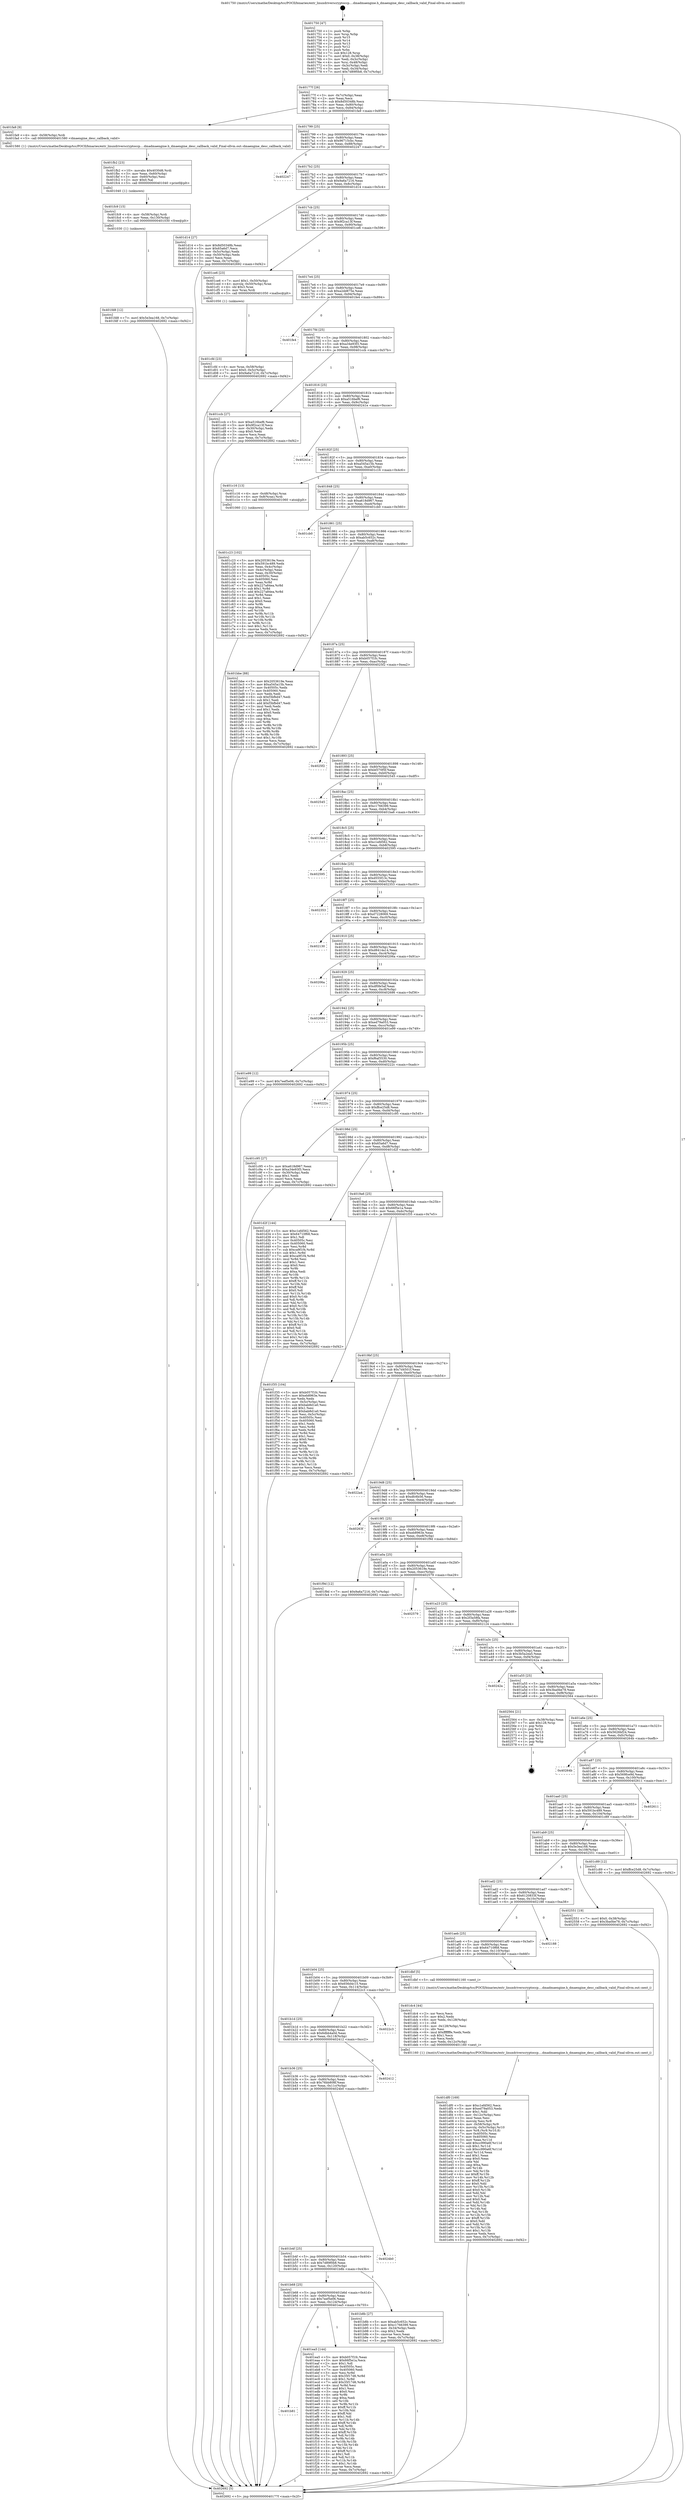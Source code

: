 digraph "0x401750" {
  label = "0x401750 (/mnt/c/Users/mathe/Desktop/tcc/POCII/binaries/extr_linuxdriverscryptoccp....dmadmaengine.h_dmaengine_desc_callback_valid_Final-ollvm.out::main(0))"
  labelloc = "t"
  node[shape=record]

  Entry [label="",width=0.3,height=0.3,shape=circle,fillcolor=black,style=filled]
  "0x40177f" [label="{
     0x40177f [26]\l
     | [instrs]\l
     &nbsp;&nbsp;0x40177f \<+3\>: mov -0x7c(%rbp),%eax\l
     &nbsp;&nbsp;0x401782 \<+2\>: mov %eax,%ecx\l
     &nbsp;&nbsp;0x401784 \<+6\>: sub $0x8d50348b,%ecx\l
     &nbsp;&nbsp;0x40178a \<+3\>: mov %eax,-0x80(%rbp)\l
     &nbsp;&nbsp;0x40178d \<+6\>: mov %ecx,-0x84(%rbp)\l
     &nbsp;&nbsp;0x401793 \<+6\>: je 0000000000401fa9 \<main+0x859\>\l
  }"]
  "0x401fa9" [label="{
     0x401fa9 [9]\l
     | [instrs]\l
     &nbsp;&nbsp;0x401fa9 \<+4\>: mov -0x58(%rbp),%rdi\l
     &nbsp;&nbsp;0x401fad \<+5\>: call 0000000000401580 \<dmaengine_desc_callback_valid\>\l
     | [calls]\l
     &nbsp;&nbsp;0x401580 \{1\} (/mnt/c/Users/mathe/Desktop/tcc/POCII/binaries/extr_linuxdriverscryptoccp....dmadmaengine.h_dmaengine_desc_callback_valid_Final-ollvm.out::dmaengine_desc_callback_valid)\l
  }"]
  "0x401799" [label="{
     0x401799 [25]\l
     | [instrs]\l
     &nbsp;&nbsp;0x401799 \<+5\>: jmp 000000000040179e \<main+0x4e\>\l
     &nbsp;&nbsp;0x40179e \<+3\>: mov -0x80(%rbp),%eax\l
     &nbsp;&nbsp;0x4017a1 \<+5\>: sub $0x96715cbc,%eax\l
     &nbsp;&nbsp;0x4017a6 \<+6\>: mov %eax,-0x88(%rbp)\l
     &nbsp;&nbsp;0x4017ac \<+6\>: je 0000000000402247 \<main+0xaf7\>\l
  }"]
  Exit [label="",width=0.3,height=0.3,shape=circle,fillcolor=black,style=filled,peripheries=2]
  "0x402247" [label="{
     0x402247\l
  }", style=dashed]
  "0x4017b2" [label="{
     0x4017b2 [25]\l
     | [instrs]\l
     &nbsp;&nbsp;0x4017b2 \<+5\>: jmp 00000000004017b7 \<main+0x67\>\l
     &nbsp;&nbsp;0x4017b7 \<+3\>: mov -0x80(%rbp),%eax\l
     &nbsp;&nbsp;0x4017ba \<+5\>: sub $0x9a6a7216,%eax\l
     &nbsp;&nbsp;0x4017bf \<+6\>: mov %eax,-0x8c(%rbp)\l
     &nbsp;&nbsp;0x4017c5 \<+6\>: je 0000000000401d14 \<main+0x5c4\>\l
  }"]
  "0x401fd8" [label="{
     0x401fd8 [12]\l
     | [instrs]\l
     &nbsp;&nbsp;0x401fd8 \<+7\>: movl $0x5e3ea168,-0x7c(%rbp)\l
     &nbsp;&nbsp;0x401fdf \<+5\>: jmp 0000000000402692 \<main+0xf42\>\l
  }"]
  "0x401d14" [label="{
     0x401d14 [27]\l
     | [instrs]\l
     &nbsp;&nbsp;0x401d14 \<+5\>: mov $0x8d50348b,%eax\l
     &nbsp;&nbsp;0x401d19 \<+5\>: mov $0x65a6d7,%ecx\l
     &nbsp;&nbsp;0x401d1e \<+3\>: mov -0x5c(%rbp),%edx\l
     &nbsp;&nbsp;0x401d21 \<+3\>: cmp -0x50(%rbp),%edx\l
     &nbsp;&nbsp;0x401d24 \<+3\>: cmovl %ecx,%eax\l
     &nbsp;&nbsp;0x401d27 \<+3\>: mov %eax,-0x7c(%rbp)\l
     &nbsp;&nbsp;0x401d2a \<+5\>: jmp 0000000000402692 \<main+0xf42\>\l
  }"]
  "0x4017cb" [label="{
     0x4017cb [25]\l
     | [instrs]\l
     &nbsp;&nbsp;0x4017cb \<+5\>: jmp 00000000004017d0 \<main+0x80\>\l
     &nbsp;&nbsp;0x4017d0 \<+3\>: mov -0x80(%rbp),%eax\l
     &nbsp;&nbsp;0x4017d3 \<+5\>: sub $0x9f2ca13f,%eax\l
     &nbsp;&nbsp;0x4017d8 \<+6\>: mov %eax,-0x90(%rbp)\l
     &nbsp;&nbsp;0x4017de \<+6\>: je 0000000000401ce6 \<main+0x596\>\l
  }"]
  "0x401fc9" [label="{
     0x401fc9 [15]\l
     | [instrs]\l
     &nbsp;&nbsp;0x401fc9 \<+4\>: mov -0x58(%rbp),%rdi\l
     &nbsp;&nbsp;0x401fcd \<+6\>: mov %eax,-0x130(%rbp)\l
     &nbsp;&nbsp;0x401fd3 \<+5\>: call 0000000000401030 \<free@plt\>\l
     | [calls]\l
     &nbsp;&nbsp;0x401030 \{1\} (unknown)\l
  }"]
  "0x401ce6" [label="{
     0x401ce6 [23]\l
     | [instrs]\l
     &nbsp;&nbsp;0x401ce6 \<+7\>: movl $0x1,-0x50(%rbp)\l
     &nbsp;&nbsp;0x401ced \<+4\>: movslq -0x50(%rbp),%rax\l
     &nbsp;&nbsp;0x401cf1 \<+4\>: shl $0x3,%rax\l
     &nbsp;&nbsp;0x401cf5 \<+3\>: mov %rax,%rdi\l
     &nbsp;&nbsp;0x401cf8 \<+5\>: call 0000000000401050 \<malloc@plt\>\l
     | [calls]\l
     &nbsp;&nbsp;0x401050 \{1\} (unknown)\l
  }"]
  "0x4017e4" [label="{
     0x4017e4 [25]\l
     | [instrs]\l
     &nbsp;&nbsp;0x4017e4 \<+5\>: jmp 00000000004017e9 \<main+0x99\>\l
     &nbsp;&nbsp;0x4017e9 \<+3\>: mov -0x80(%rbp),%eax\l
     &nbsp;&nbsp;0x4017ec \<+5\>: sub $0xa2dd875e,%eax\l
     &nbsp;&nbsp;0x4017f1 \<+6\>: mov %eax,-0x94(%rbp)\l
     &nbsp;&nbsp;0x4017f7 \<+6\>: je 0000000000401fe4 \<main+0x894\>\l
  }"]
  "0x401fb2" [label="{
     0x401fb2 [23]\l
     | [instrs]\l
     &nbsp;&nbsp;0x401fb2 \<+10\>: movabs $0x4030d6,%rdi\l
     &nbsp;&nbsp;0x401fbc \<+3\>: mov %eax,-0x60(%rbp)\l
     &nbsp;&nbsp;0x401fbf \<+3\>: mov -0x60(%rbp),%esi\l
     &nbsp;&nbsp;0x401fc2 \<+2\>: mov $0x0,%al\l
     &nbsp;&nbsp;0x401fc4 \<+5\>: call 0000000000401040 \<printf@plt\>\l
     | [calls]\l
     &nbsp;&nbsp;0x401040 \{1\} (unknown)\l
  }"]
  "0x401fe4" [label="{
     0x401fe4\l
  }", style=dashed]
  "0x4017fd" [label="{
     0x4017fd [25]\l
     | [instrs]\l
     &nbsp;&nbsp;0x4017fd \<+5\>: jmp 0000000000401802 \<main+0xb2\>\l
     &nbsp;&nbsp;0x401802 \<+3\>: mov -0x80(%rbp),%eax\l
     &nbsp;&nbsp;0x401805 \<+5\>: sub $0xa34e93f3,%eax\l
     &nbsp;&nbsp;0x40180a \<+6\>: mov %eax,-0x98(%rbp)\l
     &nbsp;&nbsp;0x401810 \<+6\>: je 0000000000401ccb \<main+0x57b\>\l
  }"]
  "0x401b81" [label="{
     0x401b81\l
  }", style=dashed]
  "0x401ccb" [label="{
     0x401ccb [27]\l
     | [instrs]\l
     &nbsp;&nbsp;0x401ccb \<+5\>: mov $0xa516bef6,%eax\l
     &nbsp;&nbsp;0x401cd0 \<+5\>: mov $0x9f2ca13f,%ecx\l
     &nbsp;&nbsp;0x401cd5 \<+3\>: mov -0x30(%rbp),%edx\l
     &nbsp;&nbsp;0x401cd8 \<+3\>: cmp $0x0,%edx\l
     &nbsp;&nbsp;0x401cdb \<+3\>: cmove %ecx,%eax\l
     &nbsp;&nbsp;0x401cde \<+3\>: mov %eax,-0x7c(%rbp)\l
     &nbsp;&nbsp;0x401ce1 \<+5\>: jmp 0000000000402692 \<main+0xf42\>\l
  }"]
  "0x401816" [label="{
     0x401816 [25]\l
     | [instrs]\l
     &nbsp;&nbsp;0x401816 \<+5\>: jmp 000000000040181b \<main+0xcb\>\l
     &nbsp;&nbsp;0x40181b \<+3\>: mov -0x80(%rbp),%eax\l
     &nbsp;&nbsp;0x40181e \<+5\>: sub $0xa516bef6,%eax\l
     &nbsp;&nbsp;0x401823 \<+6\>: mov %eax,-0x9c(%rbp)\l
     &nbsp;&nbsp;0x401829 \<+6\>: je 000000000040241e \<main+0xcce\>\l
  }"]
  "0x401ea5" [label="{
     0x401ea5 [144]\l
     | [instrs]\l
     &nbsp;&nbsp;0x401ea5 \<+5\>: mov $0xb057f1fc,%eax\l
     &nbsp;&nbsp;0x401eaa \<+5\>: mov $0x66f5e1a,%ecx\l
     &nbsp;&nbsp;0x401eaf \<+2\>: mov $0x1,%dl\l
     &nbsp;&nbsp;0x401eb1 \<+7\>: mov 0x40505c,%esi\l
     &nbsp;&nbsp;0x401eb8 \<+7\>: mov 0x405060,%edi\l
     &nbsp;&nbsp;0x401ebf \<+3\>: mov %esi,%r8d\l
     &nbsp;&nbsp;0x401ec2 \<+7\>: sub $0x35f17d6,%r8d\l
     &nbsp;&nbsp;0x401ec9 \<+4\>: sub $0x1,%r8d\l
     &nbsp;&nbsp;0x401ecd \<+7\>: add $0x35f17d6,%r8d\l
     &nbsp;&nbsp;0x401ed4 \<+4\>: imul %r8d,%esi\l
     &nbsp;&nbsp;0x401ed8 \<+3\>: and $0x1,%esi\l
     &nbsp;&nbsp;0x401edb \<+3\>: cmp $0x0,%esi\l
     &nbsp;&nbsp;0x401ede \<+4\>: sete %r9b\l
     &nbsp;&nbsp;0x401ee2 \<+3\>: cmp $0xa,%edi\l
     &nbsp;&nbsp;0x401ee5 \<+4\>: setl %r10b\l
     &nbsp;&nbsp;0x401ee9 \<+3\>: mov %r9b,%r11b\l
     &nbsp;&nbsp;0x401eec \<+4\>: xor $0xff,%r11b\l
     &nbsp;&nbsp;0x401ef0 \<+3\>: mov %r10b,%bl\l
     &nbsp;&nbsp;0x401ef3 \<+3\>: xor $0xff,%bl\l
     &nbsp;&nbsp;0x401ef6 \<+3\>: xor $0x1,%dl\l
     &nbsp;&nbsp;0x401ef9 \<+3\>: mov %r11b,%r14b\l
     &nbsp;&nbsp;0x401efc \<+4\>: and $0xff,%r14b\l
     &nbsp;&nbsp;0x401f00 \<+3\>: and %dl,%r9b\l
     &nbsp;&nbsp;0x401f03 \<+3\>: mov %bl,%r15b\l
     &nbsp;&nbsp;0x401f06 \<+4\>: and $0xff,%r15b\l
     &nbsp;&nbsp;0x401f0a \<+3\>: and %dl,%r10b\l
     &nbsp;&nbsp;0x401f0d \<+3\>: or %r9b,%r14b\l
     &nbsp;&nbsp;0x401f10 \<+3\>: or %r10b,%r15b\l
     &nbsp;&nbsp;0x401f13 \<+3\>: xor %r15b,%r14b\l
     &nbsp;&nbsp;0x401f16 \<+3\>: or %bl,%r11b\l
     &nbsp;&nbsp;0x401f19 \<+4\>: xor $0xff,%r11b\l
     &nbsp;&nbsp;0x401f1d \<+3\>: or $0x1,%dl\l
     &nbsp;&nbsp;0x401f20 \<+3\>: and %dl,%r11b\l
     &nbsp;&nbsp;0x401f23 \<+3\>: or %r11b,%r14b\l
     &nbsp;&nbsp;0x401f26 \<+4\>: test $0x1,%r14b\l
     &nbsp;&nbsp;0x401f2a \<+3\>: cmovne %ecx,%eax\l
     &nbsp;&nbsp;0x401f2d \<+3\>: mov %eax,-0x7c(%rbp)\l
     &nbsp;&nbsp;0x401f30 \<+5\>: jmp 0000000000402692 \<main+0xf42\>\l
  }"]
  "0x40241e" [label="{
     0x40241e\l
  }", style=dashed]
  "0x40182f" [label="{
     0x40182f [25]\l
     | [instrs]\l
     &nbsp;&nbsp;0x40182f \<+5\>: jmp 0000000000401834 \<main+0xe4\>\l
     &nbsp;&nbsp;0x401834 \<+3\>: mov -0x80(%rbp),%eax\l
     &nbsp;&nbsp;0x401837 \<+5\>: sub $0xa545a15b,%eax\l
     &nbsp;&nbsp;0x40183c \<+6\>: mov %eax,-0xa0(%rbp)\l
     &nbsp;&nbsp;0x401842 \<+6\>: je 0000000000401c16 \<main+0x4c6\>\l
  }"]
  "0x401df0" [label="{
     0x401df0 [169]\l
     | [instrs]\l
     &nbsp;&nbsp;0x401df0 \<+5\>: mov $0xc1efd562,%ecx\l
     &nbsp;&nbsp;0x401df5 \<+5\>: mov $0xed79a053,%edx\l
     &nbsp;&nbsp;0x401dfa \<+3\>: mov $0x1,%dil\l
     &nbsp;&nbsp;0x401dfd \<+6\>: mov -0x12c(%rbp),%esi\l
     &nbsp;&nbsp;0x401e03 \<+3\>: imul %eax,%esi\l
     &nbsp;&nbsp;0x401e06 \<+3\>: movslq %esi,%r8\l
     &nbsp;&nbsp;0x401e09 \<+4\>: mov -0x58(%rbp),%r9\l
     &nbsp;&nbsp;0x401e0d \<+4\>: movslq -0x5c(%rbp),%r10\l
     &nbsp;&nbsp;0x401e11 \<+4\>: mov %r8,(%r9,%r10,8)\l
     &nbsp;&nbsp;0x401e15 \<+7\>: mov 0x40505c,%eax\l
     &nbsp;&nbsp;0x401e1c \<+7\>: mov 0x405060,%esi\l
     &nbsp;&nbsp;0x401e23 \<+3\>: mov %eax,%r11d\l
     &nbsp;&nbsp;0x401e26 \<+7\>: add $0xcc990a6f,%r11d\l
     &nbsp;&nbsp;0x401e2d \<+4\>: sub $0x1,%r11d\l
     &nbsp;&nbsp;0x401e31 \<+7\>: sub $0xcc990a6f,%r11d\l
     &nbsp;&nbsp;0x401e38 \<+4\>: imul %r11d,%eax\l
     &nbsp;&nbsp;0x401e3c \<+3\>: and $0x1,%eax\l
     &nbsp;&nbsp;0x401e3f \<+3\>: cmp $0x0,%eax\l
     &nbsp;&nbsp;0x401e42 \<+3\>: sete %bl\l
     &nbsp;&nbsp;0x401e45 \<+3\>: cmp $0xa,%esi\l
     &nbsp;&nbsp;0x401e48 \<+4\>: setl %r14b\l
     &nbsp;&nbsp;0x401e4c \<+3\>: mov %bl,%r15b\l
     &nbsp;&nbsp;0x401e4f \<+4\>: xor $0xff,%r15b\l
     &nbsp;&nbsp;0x401e53 \<+3\>: mov %r14b,%r12b\l
     &nbsp;&nbsp;0x401e56 \<+4\>: xor $0xff,%r12b\l
     &nbsp;&nbsp;0x401e5a \<+4\>: xor $0x0,%dil\l
     &nbsp;&nbsp;0x401e5e \<+3\>: mov %r15b,%r13b\l
     &nbsp;&nbsp;0x401e61 \<+4\>: and $0x0,%r13b\l
     &nbsp;&nbsp;0x401e65 \<+3\>: and %dil,%bl\l
     &nbsp;&nbsp;0x401e68 \<+3\>: mov %r12b,%al\l
     &nbsp;&nbsp;0x401e6b \<+2\>: and $0x0,%al\l
     &nbsp;&nbsp;0x401e6d \<+3\>: and %dil,%r14b\l
     &nbsp;&nbsp;0x401e70 \<+3\>: or %bl,%r13b\l
     &nbsp;&nbsp;0x401e73 \<+3\>: or %r14b,%al\l
     &nbsp;&nbsp;0x401e76 \<+3\>: xor %al,%r13b\l
     &nbsp;&nbsp;0x401e79 \<+3\>: or %r12b,%r15b\l
     &nbsp;&nbsp;0x401e7c \<+4\>: xor $0xff,%r15b\l
     &nbsp;&nbsp;0x401e80 \<+4\>: or $0x0,%dil\l
     &nbsp;&nbsp;0x401e84 \<+3\>: and %dil,%r15b\l
     &nbsp;&nbsp;0x401e87 \<+3\>: or %r15b,%r13b\l
     &nbsp;&nbsp;0x401e8a \<+4\>: test $0x1,%r13b\l
     &nbsp;&nbsp;0x401e8e \<+3\>: cmovne %edx,%ecx\l
     &nbsp;&nbsp;0x401e91 \<+3\>: mov %ecx,-0x7c(%rbp)\l
     &nbsp;&nbsp;0x401e94 \<+5\>: jmp 0000000000402692 \<main+0xf42\>\l
  }"]
  "0x401c16" [label="{
     0x401c16 [13]\l
     | [instrs]\l
     &nbsp;&nbsp;0x401c16 \<+4\>: mov -0x48(%rbp),%rax\l
     &nbsp;&nbsp;0x401c1a \<+4\>: mov 0x8(%rax),%rdi\l
     &nbsp;&nbsp;0x401c1e \<+5\>: call 0000000000401060 \<atoi@plt\>\l
     | [calls]\l
     &nbsp;&nbsp;0x401060 \{1\} (unknown)\l
  }"]
  "0x401848" [label="{
     0x401848 [25]\l
     | [instrs]\l
     &nbsp;&nbsp;0x401848 \<+5\>: jmp 000000000040184d \<main+0xfd\>\l
     &nbsp;&nbsp;0x40184d \<+3\>: mov -0x80(%rbp),%eax\l
     &nbsp;&nbsp;0x401850 \<+5\>: sub $0xa618d967,%eax\l
     &nbsp;&nbsp;0x401855 \<+6\>: mov %eax,-0xa4(%rbp)\l
     &nbsp;&nbsp;0x40185b \<+6\>: je 0000000000401cb0 \<main+0x560\>\l
  }"]
  "0x401dc4" [label="{
     0x401dc4 [44]\l
     | [instrs]\l
     &nbsp;&nbsp;0x401dc4 \<+2\>: xor %ecx,%ecx\l
     &nbsp;&nbsp;0x401dc6 \<+5\>: mov $0x2,%edx\l
     &nbsp;&nbsp;0x401dcb \<+6\>: mov %edx,-0x128(%rbp)\l
     &nbsp;&nbsp;0x401dd1 \<+1\>: cltd\l
     &nbsp;&nbsp;0x401dd2 \<+6\>: mov -0x128(%rbp),%esi\l
     &nbsp;&nbsp;0x401dd8 \<+2\>: idiv %esi\l
     &nbsp;&nbsp;0x401dda \<+6\>: imul $0xfffffffe,%edx,%edx\l
     &nbsp;&nbsp;0x401de0 \<+3\>: sub $0x1,%ecx\l
     &nbsp;&nbsp;0x401de3 \<+2\>: sub %ecx,%edx\l
     &nbsp;&nbsp;0x401de5 \<+6\>: mov %edx,-0x12c(%rbp)\l
     &nbsp;&nbsp;0x401deb \<+5\>: call 0000000000401160 \<next_i\>\l
     | [calls]\l
     &nbsp;&nbsp;0x401160 \{1\} (/mnt/c/Users/mathe/Desktop/tcc/POCII/binaries/extr_linuxdriverscryptoccp....dmadmaengine.h_dmaengine_desc_callback_valid_Final-ollvm.out::next_i)\l
  }"]
  "0x401cb0" [label="{
     0x401cb0\l
  }", style=dashed]
  "0x401861" [label="{
     0x401861 [25]\l
     | [instrs]\l
     &nbsp;&nbsp;0x401861 \<+5\>: jmp 0000000000401866 \<main+0x116\>\l
     &nbsp;&nbsp;0x401866 \<+3\>: mov -0x80(%rbp),%eax\l
     &nbsp;&nbsp;0x401869 \<+5\>: sub $0xab5c652c,%eax\l
     &nbsp;&nbsp;0x40186e \<+6\>: mov %eax,-0xa8(%rbp)\l
     &nbsp;&nbsp;0x401874 \<+6\>: je 0000000000401bbe \<main+0x46e\>\l
  }"]
  "0x401cfd" [label="{
     0x401cfd [23]\l
     | [instrs]\l
     &nbsp;&nbsp;0x401cfd \<+4\>: mov %rax,-0x58(%rbp)\l
     &nbsp;&nbsp;0x401d01 \<+7\>: movl $0x0,-0x5c(%rbp)\l
     &nbsp;&nbsp;0x401d08 \<+7\>: movl $0x9a6a7216,-0x7c(%rbp)\l
     &nbsp;&nbsp;0x401d0f \<+5\>: jmp 0000000000402692 \<main+0xf42\>\l
  }"]
  "0x401bbe" [label="{
     0x401bbe [88]\l
     | [instrs]\l
     &nbsp;&nbsp;0x401bbe \<+5\>: mov $0x2053619e,%eax\l
     &nbsp;&nbsp;0x401bc3 \<+5\>: mov $0xa545a15b,%ecx\l
     &nbsp;&nbsp;0x401bc8 \<+7\>: mov 0x40505c,%edx\l
     &nbsp;&nbsp;0x401bcf \<+7\>: mov 0x405060,%esi\l
     &nbsp;&nbsp;0x401bd6 \<+2\>: mov %edx,%edi\l
     &nbsp;&nbsp;0x401bd8 \<+6\>: sub $0xf3bfbd47,%edi\l
     &nbsp;&nbsp;0x401bde \<+3\>: sub $0x1,%edi\l
     &nbsp;&nbsp;0x401be1 \<+6\>: add $0xf3bfbd47,%edi\l
     &nbsp;&nbsp;0x401be7 \<+3\>: imul %edi,%edx\l
     &nbsp;&nbsp;0x401bea \<+3\>: and $0x1,%edx\l
     &nbsp;&nbsp;0x401bed \<+3\>: cmp $0x0,%edx\l
     &nbsp;&nbsp;0x401bf0 \<+4\>: sete %r8b\l
     &nbsp;&nbsp;0x401bf4 \<+3\>: cmp $0xa,%esi\l
     &nbsp;&nbsp;0x401bf7 \<+4\>: setl %r9b\l
     &nbsp;&nbsp;0x401bfb \<+3\>: mov %r8b,%r10b\l
     &nbsp;&nbsp;0x401bfe \<+3\>: and %r9b,%r10b\l
     &nbsp;&nbsp;0x401c01 \<+3\>: xor %r9b,%r8b\l
     &nbsp;&nbsp;0x401c04 \<+3\>: or %r8b,%r10b\l
     &nbsp;&nbsp;0x401c07 \<+4\>: test $0x1,%r10b\l
     &nbsp;&nbsp;0x401c0b \<+3\>: cmovne %ecx,%eax\l
     &nbsp;&nbsp;0x401c0e \<+3\>: mov %eax,-0x7c(%rbp)\l
     &nbsp;&nbsp;0x401c11 \<+5\>: jmp 0000000000402692 \<main+0xf42\>\l
  }"]
  "0x40187a" [label="{
     0x40187a [25]\l
     | [instrs]\l
     &nbsp;&nbsp;0x40187a \<+5\>: jmp 000000000040187f \<main+0x12f\>\l
     &nbsp;&nbsp;0x40187f \<+3\>: mov -0x80(%rbp),%eax\l
     &nbsp;&nbsp;0x401882 \<+5\>: sub $0xb057f1fc,%eax\l
     &nbsp;&nbsp;0x401887 \<+6\>: mov %eax,-0xac(%rbp)\l
     &nbsp;&nbsp;0x40188d \<+6\>: je 00000000004025f2 \<main+0xea2\>\l
  }"]
  "0x401c23" [label="{
     0x401c23 [102]\l
     | [instrs]\l
     &nbsp;&nbsp;0x401c23 \<+5\>: mov $0x2053619e,%ecx\l
     &nbsp;&nbsp;0x401c28 \<+5\>: mov $0x591bc489,%edx\l
     &nbsp;&nbsp;0x401c2d \<+3\>: mov %eax,-0x4c(%rbp)\l
     &nbsp;&nbsp;0x401c30 \<+3\>: mov -0x4c(%rbp),%eax\l
     &nbsp;&nbsp;0x401c33 \<+3\>: mov %eax,-0x30(%rbp)\l
     &nbsp;&nbsp;0x401c36 \<+7\>: mov 0x40505c,%eax\l
     &nbsp;&nbsp;0x401c3d \<+7\>: mov 0x405060,%esi\l
     &nbsp;&nbsp;0x401c44 \<+3\>: mov %eax,%r8d\l
     &nbsp;&nbsp;0x401c47 \<+7\>: sub $0x227a84ea,%r8d\l
     &nbsp;&nbsp;0x401c4e \<+4\>: sub $0x1,%r8d\l
     &nbsp;&nbsp;0x401c52 \<+7\>: add $0x227a84ea,%r8d\l
     &nbsp;&nbsp;0x401c59 \<+4\>: imul %r8d,%eax\l
     &nbsp;&nbsp;0x401c5d \<+3\>: and $0x1,%eax\l
     &nbsp;&nbsp;0x401c60 \<+3\>: cmp $0x0,%eax\l
     &nbsp;&nbsp;0x401c63 \<+4\>: sete %r9b\l
     &nbsp;&nbsp;0x401c67 \<+3\>: cmp $0xa,%esi\l
     &nbsp;&nbsp;0x401c6a \<+4\>: setl %r10b\l
     &nbsp;&nbsp;0x401c6e \<+3\>: mov %r9b,%r11b\l
     &nbsp;&nbsp;0x401c71 \<+3\>: and %r10b,%r11b\l
     &nbsp;&nbsp;0x401c74 \<+3\>: xor %r10b,%r9b\l
     &nbsp;&nbsp;0x401c77 \<+3\>: or %r9b,%r11b\l
     &nbsp;&nbsp;0x401c7a \<+4\>: test $0x1,%r11b\l
     &nbsp;&nbsp;0x401c7e \<+3\>: cmovne %edx,%ecx\l
     &nbsp;&nbsp;0x401c81 \<+3\>: mov %ecx,-0x7c(%rbp)\l
     &nbsp;&nbsp;0x401c84 \<+5\>: jmp 0000000000402692 \<main+0xf42\>\l
  }"]
  "0x4025f2" [label="{
     0x4025f2\l
  }", style=dashed]
  "0x401893" [label="{
     0x401893 [25]\l
     | [instrs]\l
     &nbsp;&nbsp;0x401893 \<+5\>: jmp 0000000000401898 \<main+0x148\>\l
     &nbsp;&nbsp;0x401898 \<+3\>: mov -0x80(%rbp),%eax\l
     &nbsp;&nbsp;0x40189b \<+5\>: sub $0xbf370f5f,%eax\l
     &nbsp;&nbsp;0x4018a0 \<+6\>: mov %eax,-0xb0(%rbp)\l
     &nbsp;&nbsp;0x4018a6 \<+6\>: je 0000000000402545 \<main+0xdf5\>\l
  }"]
  "0x401750" [label="{
     0x401750 [47]\l
     | [instrs]\l
     &nbsp;&nbsp;0x401750 \<+1\>: push %rbp\l
     &nbsp;&nbsp;0x401751 \<+3\>: mov %rsp,%rbp\l
     &nbsp;&nbsp;0x401754 \<+2\>: push %r15\l
     &nbsp;&nbsp;0x401756 \<+2\>: push %r14\l
     &nbsp;&nbsp;0x401758 \<+2\>: push %r13\l
     &nbsp;&nbsp;0x40175a \<+2\>: push %r12\l
     &nbsp;&nbsp;0x40175c \<+1\>: push %rbx\l
     &nbsp;&nbsp;0x40175d \<+7\>: sub $0x128,%rsp\l
     &nbsp;&nbsp;0x401764 \<+7\>: movl $0x0,-0x38(%rbp)\l
     &nbsp;&nbsp;0x40176b \<+3\>: mov %edi,-0x3c(%rbp)\l
     &nbsp;&nbsp;0x40176e \<+4\>: mov %rsi,-0x48(%rbp)\l
     &nbsp;&nbsp;0x401772 \<+3\>: mov -0x3c(%rbp),%edi\l
     &nbsp;&nbsp;0x401775 \<+3\>: mov %edi,-0x34(%rbp)\l
     &nbsp;&nbsp;0x401778 \<+7\>: movl $0x7d89f0b8,-0x7c(%rbp)\l
  }"]
  "0x402545" [label="{
     0x402545\l
  }", style=dashed]
  "0x4018ac" [label="{
     0x4018ac [25]\l
     | [instrs]\l
     &nbsp;&nbsp;0x4018ac \<+5\>: jmp 00000000004018b1 \<main+0x161\>\l
     &nbsp;&nbsp;0x4018b1 \<+3\>: mov -0x80(%rbp),%eax\l
     &nbsp;&nbsp;0x4018b4 \<+5\>: sub $0xc1766399,%eax\l
     &nbsp;&nbsp;0x4018b9 \<+6\>: mov %eax,-0xb4(%rbp)\l
     &nbsp;&nbsp;0x4018bf \<+6\>: je 0000000000401ba6 \<main+0x456\>\l
  }"]
  "0x402692" [label="{
     0x402692 [5]\l
     | [instrs]\l
     &nbsp;&nbsp;0x402692 \<+5\>: jmp 000000000040177f \<main+0x2f\>\l
  }"]
  "0x401ba6" [label="{
     0x401ba6\l
  }", style=dashed]
  "0x4018c5" [label="{
     0x4018c5 [25]\l
     | [instrs]\l
     &nbsp;&nbsp;0x4018c5 \<+5\>: jmp 00000000004018ca \<main+0x17a\>\l
     &nbsp;&nbsp;0x4018ca \<+3\>: mov -0x80(%rbp),%eax\l
     &nbsp;&nbsp;0x4018cd \<+5\>: sub $0xc1efd562,%eax\l
     &nbsp;&nbsp;0x4018d2 \<+6\>: mov %eax,-0xb8(%rbp)\l
     &nbsp;&nbsp;0x4018d8 \<+6\>: je 0000000000402595 \<main+0xe45\>\l
  }"]
  "0x401b68" [label="{
     0x401b68 [25]\l
     | [instrs]\l
     &nbsp;&nbsp;0x401b68 \<+5\>: jmp 0000000000401b6d \<main+0x41d\>\l
     &nbsp;&nbsp;0x401b6d \<+3\>: mov -0x80(%rbp),%eax\l
     &nbsp;&nbsp;0x401b70 \<+5\>: sub $0x7eef5e06,%eax\l
     &nbsp;&nbsp;0x401b75 \<+6\>: mov %eax,-0x124(%rbp)\l
     &nbsp;&nbsp;0x401b7b \<+6\>: je 0000000000401ea5 \<main+0x755\>\l
  }"]
  "0x402595" [label="{
     0x402595\l
  }", style=dashed]
  "0x4018de" [label="{
     0x4018de [25]\l
     | [instrs]\l
     &nbsp;&nbsp;0x4018de \<+5\>: jmp 00000000004018e3 \<main+0x193\>\l
     &nbsp;&nbsp;0x4018e3 \<+3\>: mov -0x80(%rbp),%eax\l
     &nbsp;&nbsp;0x4018e6 \<+5\>: sub $0xd555f13c,%eax\l
     &nbsp;&nbsp;0x4018eb \<+6\>: mov %eax,-0xbc(%rbp)\l
     &nbsp;&nbsp;0x4018f1 \<+6\>: je 0000000000402353 \<main+0xc03\>\l
  }"]
  "0x401b8b" [label="{
     0x401b8b [27]\l
     | [instrs]\l
     &nbsp;&nbsp;0x401b8b \<+5\>: mov $0xab5c652c,%eax\l
     &nbsp;&nbsp;0x401b90 \<+5\>: mov $0xc1766399,%ecx\l
     &nbsp;&nbsp;0x401b95 \<+3\>: mov -0x34(%rbp),%edx\l
     &nbsp;&nbsp;0x401b98 \<+3\>: cmp $0x2,%edx\l
     &nbsp;&nbsp;0x401b9b \<+3\>: cmovne %ecx,%eax\l
     &nbsp;&nbsp;0x401b9e \<+3\>: mov %eax,-0x7c(%rbp)\l
     &nbsp;&nbsp;0x401ba1 \<+5\>: jmp 0000000000402692 \<main+0xf42\>\l
  }"]
  "0x402353" [label="{
     0x402353\l
  }", style=dashed]
  "0x4018f7" [label="{
     0x4018f7 [25]\l
     | [instrs]\l
     &nbsp;&nbsp;0x4018f7 \<+5\>: jmp 00000000004018fc \<main+0x1ac\>\l
     &nbsp;&nbsp;0x4018fc \<+3\>: mov -0x80(%rbp),%eax\l
     &nbsp;&nbsp;0x4018ff \<+5\>: sub $0xd7228069,%eax\l
     &nbsp;&nbsp;0x401904 \<+6\>: mov %eax,-0xc0(%rbp)\l
     &nbsp;&nbsp;0x40190a \<+6\>: je 0000000000402130 \<main+0x9e0\>\l
  }"]
  "0x401b4f" [label="{
     0x401b4f [25]\l
     | [instrs]\l
     &nbsp;&nbsp;0x401b4f \<+5\>: jmp 0000000000401b54 \<main+0x404\>\l
     &nbsp;&nbsp;0x401b54 \<+3\>: mov -0x80(%rbp),%eax\l
     &nbsp;&nbsp;0x401b57 \<+5\>: sub $0x7d89f0b8,%eax\l
     &nbsp;&nbsp;0x401b5c \<+6\>: mov %eax,-0x120(%rbp)\l
     &nbsp;&nbsp;0x401b62 \<+6\>: je 0000000000401b8b \<main+0x43b\>\l
  }"]
  "0x402130" [label="{
     0x402130\l
  }", style=dashed]
  "0x401910" [label="{
     0x401910 [25]\l
     | [instrs]\l
     &nbsp;&nbsp;0x401910 \<+5\>: jmp 0000000000401915 \<main+0x1c5\>\l
     &nbsp;&nbsp;0x401915 \<+3\>: mov -0x80(%rbp),%eax\l
     &nbsp;&nbsp;0x401918 \<+5\>: sub $0xd8414a14,%eax\l
     &nbsp;&nbsp;0x40191d \<+6\>: mov %eax,-0xc4(%rbp)\l
     &nbsp;&nbsp;0x401923 \<+6\>: je 000000000040206a \<main+0x91a\>\l
  }"]
  "0x4024b0" [label="{
     0x4024b0\l
  }", style=dashed]
  "0x40206a" [label="{
     0x40206a\l
  }", style=dashed]
  "0x401929" [label="{
     0x401929 [25]\l
     | [instrs]\l
     &nbsp;&nbsp;0x401929 \<+5\>: jmp 000000000040192e \<main+0x1de\>\l
     &nbsp;&nbsp;0x40192e \<+3\>: mov -0x80(%rbp),%eax\l
     &nbsp;&nbsp;0x401931 \<+5\>: sub $0xdf0fe5af,%eax\l
     &nbsp;&nbsp;0x401936 \<+6\>: mov %eax,-0xc8(%rbp)\l
     &nbsp;&nbsp;0x40193c \<+6\>: je 0000000000402686 \<main+0xf36\>\l
  }"]
  "0x401b36" [label="{
     0x401b36 [25]\l
     | [instrs]\l
     &nbsp;&nbsp;0x401b36 \<+5\>: jmp 0000000000401b3b \<main+0x3eb\>\l
     &nbsp;&nbsp;0x401b3b \<+3\>: mov -0x80(%rbp),%eax\l
     &nbsp;&nbsp;0x401b3e \<+5\>: sub $0x76bb808f,%eax\l
     &nbsp;&nbsp;0x401b43 \<+6\>: mov %eax,-0x11c(%rbp)\l
     &nbsp;&nbsp;0x401b49 \<+6\>: je 00000000004024b0 \<main+0xd60\>\l
  }"]
  "0x402686" [label="{
     0x402686\l
  }", style=dashed]
  "0x401942" [label="{
     0x401942 [25]\l
     | [instrs]\l
     &nbsp;&nbsp;0x401942 \<+5\>: jmp 0000000000401947 \<main+0x1f7\>\l
     &nbsp;&nbsp;0x401947 \<+3\>: mov -0x80(%rbp),%eax\l
     &nbsp;&nbsp;0x40194a \<+5\>: sub $0xed79a053,%eax\l
     &nbsp;&nbsp;0x40194f \<+6\>: mov %eax,-0xcc(%rbp)\l
     &nbsp;&nbsp;0x401955 \<+6\>: je 0000000000401e99 \<main+0x749\>\l
  }"]
  "0x402412" [label="{
     0x402412\l
  }", style=dashed]
  "0x401e99" [label="{
     0x401e99 [12]\l
     | [instrs]\l
     &nbsp;&nbsp;0x401e99 \<+7\>: movl $0x7eef5e06,-0x7c(%rbp)\l
     &nbsp;&nbsp;0x401ea0 \<+5\>: jmp 0000000000402692 \<main+0xf42\>\l
  }"]
  "0x40195b" [label="{
     0x40195b [25]\l
     | [instrs]\l
     &nbsp;&nbsp;0x40195b \<+5\>: jmp 0000000000401960 \<main+0x210\>\l
     &nbsp;&nbsp;0x401960 \<+3\>: mov -0x80(%rbp),%eax\l
     &nbsp;&nbsp;0x401963 \<+5\>: sub $0xf6af3530,%eax\l
     &nbsp;&nbsp;0x401968 \<+6\>: mov %eax,-0xd0(%rbp)\l
     &nbsp;&nbsp;0x40196e \<+6\>: je 000000000040222c \<main+0xadc\>\l
  }"]
  "0x401b1d" [label="{
     0x401b1d [25]\l
     | [instrs]\l
     &nbsp;&nbsp;0x401b1d \<+5\>: jmp 0000000000401b22 \<main+0x3d2\>\l
     &nbsp;&nbsp;0x401b22 \<+3\>: mov -0x80(%rbp),%eax\l
     &nbsp;&nbsp;0x401b25 \<+5\>: sub $0x6dbb4a0d,%eax\l
     &nbsp;&nbsp;0x401b2a \<+6\>: mov %eax,-0x118(%rbp)\l
     &nbsp;&nbsp;0x401b30 \<+6\>: je 0000000000402412 \<main+0xcc2\>\l
  }"]
  "0x40222c" [label="{
     0x40222c\l
  }", style=dashed]
  "0x401974" [label="{
     0x401974 [25]\l
     | [instrs]\l
     &nbsp;&nbsp;0x401974 \<+5\>: jmp 0000000000401979 \<main+0x229\>\l
     &nbsp;&nbsp;0x401979 \<+3\>: mov -0x80(%rbp),%eax\l
     &nbsp;&nbsp;0x40197c \<+5\>: sub $0xffce25d8,%eax\l
     &nbsp;&nbsp;0x401981 \<+6\>: mov %eax,-0xd4(%rbp)\l
     &nbsp;&nbsp;0x401987 \<+6\>: je 0000000000401c95 \<main+0x545\>\l
  }"]
  "0x4022c3" [label="{
     0x4022c3\l
  }", style=dashed]
  "0x401c95" [label="{
     0x401c95 [27]\l
     | [instrs]\l
     &nbsp;&nbsp;0x401c95 \<+5\>: mov $0xa618d967,%eax\l
     &nbsp;&nbsp;0x401c9a \<+5\>: mov $0xa34e93f3,%ecx\l
     &nbsp;&nbsp;0x401c9f \<+3\>: mov -0x30(%rbp),%edx\l
     &nbsp;&nbsp;0x401ca2 \<+3\>: cmp $0x1,%edx\l
     &nbsp;&nbsp;0x401ca5 \<+3\>: cmovl %ecx,%eax\l
     &nbsp;&nbsp;0x401ca8 \<+3\>: mov %eax,-0x7c(%rbp)\l
     &nbsp;&nbsp;0x401cab \<+5\>: jmp 0000000000402692 \<main+0xf42\>\l
  }"]
  "0x40198d" [label="{
     0x40198d [25]\l
     | [instrs]\l
     &nbsp;&nbsp;0x40198d \<+5\>: jmp 0000000000401992 \<main+0x242\>\l
     &nbsp;&nbsp;0x401992 \<+3\>: mov -0x80(%rbp),%eax\l
     &nbsp;&nbsp;0x401995 \<+5\>: sub $0x65a6d7,%eax\l
     &nbsp;&nbsp;0x40199a \<+6\>: mov %eax,-0xd8(%rbp)\l
     &nbsp;&nbsp;0x4019a0 \<+6\>: je 0000000000401d2f \<main+0x5df\>\l
  }"]
  "0x401b04" [label="{
     0x401b04 [25]\l
     | [instrs]\l
     &nbsp;&nbsp;0x401b04 \<+5\>: jmp 0000000000401b09 \<main+0x3b9\>\l
     &nbsp;&nbsp;0x401b09 \<+3\>: mov -0x80(%rbp),%eax\l
     &nbsp;&nbsp;0x401b0c \<+5\>: sub $0x656d4c15,%eax\l
     &nbsp;&nbsp;0x401b11 \<+6\>: mov %eax,-0x114(%rbp)\l
     &nbsp;&nbsp;0x401b17 \<+6\>: je 00000000004022c3 \<main+0xb73\>\l
  }"]
  "0x401d2f" [label="{
     0x401d2f [144]\l
     | [instrs]\l
     &nbsp;&nbsp;0x401d2f \<+5\>: mov $0xc1efd562,%eax\l
     &nbsp;&nbsp;0x401d34 \<+5\>: mov $0x64710f68,%ecx\l
     &nbsp;&nbsp;0x401d39 \<+2\>: mov $0x1,%dl\l
     &nbsp;&nbsp;0x401d3b \<+7\>: mov 0x40505c,%esi\l
     &nbsp;&nbsp;0x401d42 \<+7\>: mov 0x405060,%edi\l
     &nbsp;&nbsp;0x401d49 \<+3\>: mov %esi,%r8d\l
     &nbsp;&nbsp;0x401d4c \<+7\>: sub $0xca9f1f4,%r8d\l
     &nbsp;&nbsp;0x401d53 \<+4\>: sub $0x1,%r8d\l
     &nbsp;&nbsp;0x401d57 \<+7\>: add $0xca9f1f4,%r8d\l
     &nbsp;&nbsp;0x401d5e \<+4\>: imul %r8d,%esi\l
     &nbsp;&nbsp;0x401d62 \<+3\>: and $0x1,%esi\l
     &nbsp;&nbsp;0x401d65 \<+3\>: cmp $0x0,%esi\l
     &nbsp;&nbsp;0x401d68 \<+4\>: sete %r9b\l
     &nbsp;&nbsp;0x401d6c \<+3\>: cmp $0xa,%edi\l
     &nbsp;&nbsp;0x401d6f \<+4\>: setl %r10b\l
     &nbsp;&nbsp;0x401d73 \<+3\>: mov %r9b,%r11b\l
     &nbsp;&nbsp;0x401d76 \<+4\>: xor $0xff,%r11b\l
     &nbsp;&nbsp;0x401d7a \<+3\>: mov %r10b,%bl\l
     &nbsp;&nbsp;0x401d7d \<+3\>: xor $0xff,%bl\l
     &nbsp;&nbsp;0x401d80 \<+3\>: xor $0x0,%dl\l
     &nbsp;&nbsp;0x401d83 \<+3\>: mov %r11b,%r14b\l
     &nbsp;&nbsp;0x401d86 \<+4\>: and $0x0,%r14b\l
     &nbsp;&nbsp;0x401d8a \<+3\>: and %dl,%r9b\l
     &nbsp;&nbsp;0x401d8d \<+3\>: mov %bl,%r15b\l
     &nbsp;&nbsp;0x401d90 \<+4\>: and $0x0,%r15b\l
     &nbsp;&nbsp;0x401d94 \<+3\>: and %dl,%r10b\l
     &nbsp;&nbsp;0x401d97 \<+3\>: or %r9b,%r14b\l
     &nbsp;&nbsp;0x401d9a \<+3\>: or %r10b,%r15b\l
     &nbsp;&nbsp;0x401d9d \<+3\>: xor %r15b,%r14b\l
     &nbsp;&nbsp;0x401da0 \<+3\>: or %bl,%r11b\l
     &nbsp;&nbsp;0x401da3 \<+4\>: xor $0xff,%r11b\l
     &nbsp;&nbsp;0x401da7 \<+3\>: or $0x0,%dl\l
     &nbsp;&nbsp;0x401daa \<+3\>: and %dl,%r11b\l
     &nbsp;&nbsp;0x401dad \<+3\>: or %r11b,%r14b\l
     &nbsp;&nbsp;0x401db0 \<+4\>: test $0x1,%r14b\l
     &nbsp;&nbsp;0x401db4 \<+3\>: cmovne %ecx,%eax\l
     &nbsp;&nbsp;0x401db7 \<+3\>: mov %eax,-0x7c(%rbp)\l
     &nbsp;&nbsp;0x401dba \<+5\>: jmp 0000000000402692 \<main+0xf42\>\l
  }"]
  "0x4019a6" [label="{
     0x4019a6 [25]\l
     | [instrs]\l
     &nbsp;&nbsp;0x4019a6 \<+5\>: jmp 00000000004019ab \<main+0x25b\>\l
     &nbsp;&nbsp;0x4019ab \<+3\>: mov -0x80(%rbp),%eax\l
     &nbsp;&nbsp;0x4019ae \<+5\>: sub $0x66f5e1a,%eax\l
     &nbsp;&nbsp;0x4019b3 \<+6\>: mov %eax,-0xdc(%rbp)\l
     &nbsp;&nbsp;0x4019b9 \<+6\>: je 0000000000401f35 \<main+0x7e5\>\l
  }"]
  "0x401dbf" [label="{
     0x401dbf [5]\l
     | [instrs]\l
     &nbsp;&nbsp;0x401dbf \<+5\>: call 0000000000401160 \<next_i\>\l
     | [calls]\l
     &nbsp;&nbsp;0x401160 \{1\} (/mnt/c/Users/mathe/Desktop/tcc/POCII/binaries/extr_linuxdriverscryptoccp....dmadmaengine.h_dmaengine_desc_callback_valid_Final-ollvm.out::next_i)\l
  }"]
  "0x401f35" [label="{
     0x401f35 [104]\l
     | [instrs]\l
     &nbsp;&nbsp;0x401f35 \<+5\>: mov $0xb057f1fc,%eax\l
     &nbsp;&nbsp;0x401f3a \<+5\>: mov $0xeb8963e,%ecx\l
     &nbsp;&nbsp;0x401f3f \<+2\>: xor %edx,%edx\l
     &nbsp;&nbsp;0x401f41 \<+3\>: mov -0x5c(%rbp),%esi\l
     &nbsp;&nbsp;0x401f44 \<+6\>: sub $0xbab8d1a0,%esi\l
     &nbsp;&nbsp;0x401f4a \<+3\>: add $0x1,%esi\l
     &nbsp;&nbsp;0x401f4d \<+6\>: add $0xbab8d1a0,%esi\l
     &nbsp;&nbsp;0x401f53 \<+3\>: mov %esi,-0x5c(%rbp)\l
     &nbsp;&nbsp;0x401f56 \<+7\>: mov 0x40505c,%esi\l
     &nbsp;&nbsp;0x401f5d \<+7\>: mov 0x405060,%edi\l
     &nbsp;&nbsp;0x401f64 \<+3\>: sub $0x1,%edx\l
     &nbsp;&nbsp;0x401f67 \<+3\>: mov %esi,%r8d\l
     &nbsp;&nbsp;0x401f6a \<+3\>: add %edx,%r8d\l
     &nbsp;&nbsp;0x401f6d \<+4\>: imul %r8d,%esi\l
     &nbsp;&nbsp;0x401f71 \<+3\>: and $0x1,%esi\l
     &nbsp;&nbsp;0x401f74 \<+3\>: cmp $0x0,%esi\l
     &nbsp;&nbsp;0x401f77 \<+4\>: sete %r9b\l
     &nbsp;&nbsp;0x401f7b \<+3\>: cmp $0xa,%edi\l
     &nbsp;&nbsp;0x401f7e \<+4\>: setl %r10b\l
     &nbsp;&nbsp;0x401f82 \<+3\>: mov %r9b,%r11b\l
     &nbsp;&nbsp;0x401f85 \<+3\>: and %r10b,%r11b\l
     &nbsp;&nbsp;0x401f88 \<+3\>: xor %r10b,%r9b\l
     &nbsp;&nbsp;0x401f8b \<+3\>: or %r9b,%r11b\l
     &nbsp;&nbsp;0x401f8e \<+4\>: test $0x1,%r11b\l
     &nbsp;&nbsp;0x401f92 \<+3\>: cmovne %ecx,%eax\l
     &nbsp;&nbsp;0x401f95 \<+3\>: mov %eax,-0x7c(%rbp)\l
     &nbsp;&nbsp;0x401f98 \<+5\>: jmp 0000000000402692 \<main+0xf42\>\l
  }"]
  "0x4019bf" [label="{
     0x4019bf [25]\l
     | [instrs]\l
     &nbsp;&nbsp;0x4019bf \<+5\>: jmp 00000000004019c4 \<main+0x274\>\l
     &nbsp;&nbsp;0x4019c4 \<+3\>: mov -0x80(%rbp),%eax\l
     &nbsp;&nbsp;0x4019c7 \<+5\>: sub $0x7d4501f,%eax\l
     &nbsp;&nbsp;0x4019cc \<+6\>: mov %eax,-0xe0(%rbp)\l
     &nbsp;&nbsp;0x4019d2 \<+6\>: je 00000000004022a4 \<main+0xb54\>\l
  }"]
  "0x401aeb" [label="{
     0x401aeb [25]\l
     | [instrs]\l
     &nbsp;&nbsp;0x401aeb \<+5\>: jmp 0000000000401af0 \<main+0x3a0\>\l
     &nbsp;&nbsp;0x401af0 \<+3\>: mov -0x80(%rbp),%eax\l
     &nbsp;&nbsp;0x401af3 \<+5\>: sub $0x64710f68,%eax\l
     &nbsp;&nbsp;0x401af8 \<+6\>: mov %eax,-0x110(%rbp)\l
     &nbsp;&nbsp;0x401afe \<+6\>: je 0000000000401dbf \<main+0x66f\>\l
  }"]
  "0x4022a4" [label="{
     0x4022a4\l
  }", style=dashed]
  "0x4019d8" [label="{
     0x4019d8 [25]\l
     | [instrs]\l
     &nbsp;&nbsp;0x4019d8 \<+5\>: jmp 00000000004019dd \<main+0x28d\>\l
     &nbsp;&nbsp;0x4019dd \<+3\>: mov -0x80(%rbp),%eax\l
     &nbsp;&nbsp;0x4019e0 \<+5\>: sub $0xdfc6b56,%eax\l
     &nbsp;&nbsp;0x4019e5 \<+6\>: mov %eax,-0xe4(%rbp)\l
     &nbsp;&nbsp;0x4019eb \<+6\>: je 000000000040263f \<main+0xeef\>\l
  }"]
  "0x402188" [label="{
     0x402188\l
  }", style=dashed]
  "0x40263f" [label="{
     0x40263f\l
  }", style=dashed]
  "0x4019f1" [label="{
     0x4019f1 [25]\l
     | [instrs]\l
     &nbsp;&nbsp;0x4019f1 \<+5\>: jmp 00000000004019f6 \<main+0x2a6\>\l
     &nbsp;&nbsp;0x4019f6 \<+3\>: mov -0x80(%rbp),%eax\l
     &nbsp;&nbsp;0x4019f9 \<+5\>: sub $0xeb8963e,%eax\l
     &nbsp;&nbsp;0x4019fe \<+6\>: mov %eax,-0xe8(%rbp)\l
     &nbsp;&nbsp;0x401a04 \<+6\>: je 0000000000401f9d \<main+0x84d\>\l
  }"]
  "0x401ad2" [label="{
     0x401ad2 [25]\l
     | [instrs]\l
     &nbsp;&nbsp;0x401ad2 \<+5\>: jmp 0000000000401ad7 \<main+0x387\>\l
     &nbsp;&nbsp;0x401ad7 \<+3\>: mov -0x80(%rbp),%eax\l
     &nbsp;&nbsp;0x401ada \<+5\>: sub $0x6120833f,%eax\l
     &nbsp;&nbsp;0x401adf \<+6\>: mov %eax,-0x10c(%rbp)\l
     &nbsp;&nbsp;0x401ae5 \<+6\>: je 0000000000402188 \<main+0xa38\>\l
  }"]
  "0x401f9d" [label="{
     0x401f9d [12]\l
     | [instrs]\l
     &nbsp;&nbsp;0x401f9d \<+7\>: movl $0x9a6a7216,-0x7c(%rbp)\l
     &nbsp;&nbsp;0x401fa4 \<+5\>: jmp 0000000000402692 \<main+0xf42\>\l
  }"]
  "0x401a0a" [label="{
     0x401a0a [25]\l
     | [instrs]\l
     &nbsp;&nbsp;0x401a0a \<+5\>: jmp 0000000000401a0f \<main+0x2bf\>\l
     &nbsp;&nbsp;0x401a0f \<+3\>: mov -0x80(%rbp),%eax\l
     &nbsp;&nbsp;0x401a12 \<+5\>: sub $0x2053619e,%eax\l
     &nbsp;&nbsp;0x401a17 \<+6\>: mov %eax,-0xec(%rbp)\l
     &nbsp;&nbsp;0x401a1d \<+6\>: je 0000000000402579 \<main+0xe29\>\l
  }"]
  "0x402551" [label="{
     0x402551 [19]\l
     | [instrs]\l
     &nbsp;&nbsp;0x402551 \<+7\>: movl $0x0,-0x38(%rbp)\l
     &nbsp;&nbsp;0x402558 \<+7\>: movl $0x3ba0be78,-0x7c(%rbp)\l
     &nbsp;&nbsp;0x40255f \<+5\>: jmp 0000000000402692 \<main+0xf42\>\l
  }"]
  "0x402579" [label="{
     0x402579\l
  }", style=dashed]
  "0x401a23" [label="{
     0x401a23 [25]\l
     | [instrs]\l
     &nbsp;&nbsp;0x401a23 \<+5\>: jmp 0000000000401a28 \<main+0x2d8\>\l
     &nbsp;&nbsp;0x401a28 \<+3\>: mov -0x80(%rbp),%eax\l
     &nbsp;&nbsp;0x401a2b \<+5\>: sub $0x2f3a58fa,%eax\l
     &nbsp;&nbsp;0x401a30 \<+6\>: mov %eax,-0xf0(%rbp)\l
     &nbsp;&nbsp;0x401a36 \<+6\>: je 0000000000402124 \<main+0x9d4\>\l
  }"]
  "0x401ab9" [label="{
     0x401ab9 [25]\l
     | [instrs]\l
     &nbsp;&nbsp;0x401ab9 \<+5\>: jmp 0000000000401abe \<main+0x36e\>\l
     &nbsp;&nbsp;0x401abe \<+3\>: mov -0x80(%rbp),%eax\l
     &nbsp;&nbsp;0x401ac1 \<+5\>: sub $0x5e3ea168,%eax\l
     &nbsp;&nbsp;0x401ac6 \<+6\>: mov %eax,-0x108(%rbp)\l
     &nbsp;&nbsp;0x401acc \<+6\>: je 0000000000402551 \<main+0xe01\>\l
  }"]
  "0x402124" [label="{
     0x402124\l
  }", style=dashed]
  "0x401a3c" [label="{
     0x401a3c [25]\l
     | [instrs]\l
     &nbsp;&nbsp;0x401a3c \<+5\>: jmp 0000000000401a41 \<main+0x2f1\>\l
     &nbsp;&nbsp;0x401a41 \<+3\>: mov -0x80(%rbp),%eax\l
     &nbsp;&nbsp;0x401a44 \<+5\>: sub $0x3b5a2ea5,%eax\l
     &nbsp;&nbsp;0x401a49 \<+6\>: mov %eax,-0xf4(%rbp)\l
     &nbsp;&nbsp;0x401a4f \<+6\>: je 000000000040242a \<main+0xcda\>\l
  }"]
  "0x401c89" [label="{
     0x401c89 [12]\l
     | [instrs]\l
     &nbsp;&nbsp;0x401c89 \<+7\>: movl $0xffce25d8,-0x7c(%rbp)\l
     &nbsp;&nbsp;0x401c90 \<+5\>: jmp 0000000000402692 \<main+0xf42\>\l
  }"]
  "0x40242a" [label="{
     0x40242a\l
  }", style=dashed]
  "0x401a55" [label="{
     0x401a55 [25]\l
     | [instrs]\l
     &nbsp;&nbsp;0x401a55 \<+5\>: jmp 0000000000401a5a \<main+0x30a\>\l
     &nbsp;&nbsp;0x401a5a \<+3\>: mov -0x80(%rbp),%eax\l
     &nbsp;&nbsp;0x401a5d \<+5\>: sub $0x3ba0be78,%eax\l
     &nbsp;&nbsp;0x401a62 \<+6\>: mov %eax,-0xf8(%rbp)\l
     &nbsp;&nbsp;0x401a68 \<+6\>: je 0000000000402564 \<main+0xe14\>\l
  }"]
  "0x401aa0" [label="{
     0x401aa0 [25]\l
     | [instrs]\l
     &nbsp;&nbsp;0x401aa0 \<+5\>: jmp 0000000000401aa5 \<main+0x355\>\l
     &nbsp;&nbsp;0x401aa5 \<+3\>: mov -0x80(%rbp),%eax\l
     &nbsp;&nbsp;0x401aa8 \<+5\>: sub $0x591bc489,%eax\l
     &nbsp;&nbsp;0x401aad \<+6\>: mov %eax,-0x104(%rbp)\l
     &nbsp;&nbsp;0x401ab3 \<+6\>: je 0000000000401c89 \<main+0x539\>\l
  }"]
  "0x402564" [label="{
     0x402564 [21]\l
     | [instrs]\l
     &nbsp;&nbsp;0x402564 \<+3\>: mov -0x38(%rbp),%eax\l
     &nbsp;&nbsp;0x402567 \<+7\>: add $0x128,%rsp\l
     &nbsp;&nbsp;0x40256e \<+1\>: pop %rbx\l
     &nbsp;&nbsp;0x40256f \<+2\>: pop %r12\l
     &nbsp;&nbsp;0x402571 \<+2\>: pop %r13\l
     &nbsp;&nbsp;0x402573 \<+2\>: pop %r14\l
     &nbsp;&nbsp;0x402575 \<+2\>: pop %r15\l
     &nbsp;&nbsp;0x402577 \<+1\>: pop %rbp\l
     &nbsp;&nbsp;0x402578 \<+1\>: ret\l
  }"]
  "0x401a6e" [label="{
     0x401a6e [25]\l
     | [instrs]\l
     &nbsp;&nbsp;0x401a6e \<+5\>: jmp 0000000000401a73 \<main+0x323\>\l
     &nbsp;&nbsp;0x401a73 \<+3\>: mov -0x80(%rbp),%eax\l
     &nbsp;&nbsp;0x401a76 \<+5\>: sub $0x5626bf24,%eax\l
     &nbsp;&nbsp;0x401a7b \<+6\>: mov %eax,-0xfc(%rbp)\l
     &nbsp;&nbsp;0x401a81 \<+6\>: je 000000000040264b \<main+0xefb\>\l
  }"]
  "0x402611" [label="{
     0x402611\l
  }", style=dashed]
  "0x40264b" [label="{
     0x40264b\l
  }", style=dashed]
  "0x401a87" [label="{
     0x401a87 [25]\l
     | [instrs]\l
     &nbsp;&nbsp;0x401a87 \<+5\>: jmp 0000000000401a8c \<main+0x33c\>\l
     &nbsp;&nbsp;0x401a8c \<+3\>: mov -0x80(%rbp),%eax\l
     &nbsp;&nbsp;0x401a8f \<+5\>: sub $0x569fce9d,%eax\l
     &nbsp;&nbsp;0x401a94 \<+6\>: mov %eax,-0x100(%rbp)\l
     &nbsp;&nbsp;0x401a9a \<+6\>: je 0000000000402611 \<main+0xec1\>\l
  }"]
  Entry -> "0x401750" [label=" 1"]
  "0x40177f" -> "0x401fa9" [label=" 1"]
  "0x40177f" -> "0x401799" [label=" 17"]
  "0x402564" -> Exit [label=" 1"]
  "0x401799" -> "0x402247" [label=" 0"]
  "0x401799" -> "0x4017b2" [label=" 17"]
  "0x402551" -> "0x402692" [label=" 1"]
  "0x4017b2" -> "0x401d14" [label=" 2"]
  "0x4017b2" -> "0x4017cb" [label=" 15"]
  "0x401fd8" -> "0x402692" [label=" 1"]
  "0x4017cb" -> "0x401ce6" [label=" 1"]
  "0x4017cb" -> "0x4017e4" [label=" 14"]
  "0x401fc9" -> "0x401fd8" [label=" 1"]
  "0x4017e4" -> "0x401fe4" [label=" 0"]
  "0x4017e4" -> "0x4017fd" [label=" 14"]
  "0x401fb2" -> "0x401fc9" [label=" 1"]
  "0x4017fd" -> "0x401ccb" [label=" 1"]
  "0x4017fd" -> "0x401816" [label=" 13"]
  "0x401fa9" -> "0x401fb2" [label=" 1"]
  "0x401816" -> "0x40241e" [label=" 0"]
  "0x401816" -> "0x40182f" [label=" 13"]
  "0x401f9d" -> "0x402692" [label=" 1"]
  "0x40182f" -> "0x401c16" [label=" 1"]
  "0x40182f" -> "0x401848" [label=" 12"]
  "0x401ea5" -> "0x402692" [label=" 1"]
  "0x401848" -> "0x401cb0" [label=" 0"]
  "0x401848" -> "0x401861" [label=" 12"]
  "0x401b68" -> "0x401b81" [label=" 0"]
  "0x401861" -> "0x401bbe" [label=" 1"]
  "0x401861" -> "0x40187a" [label=" 11"]
  "0x401b68" -> "0x401ea5" [label=" 1"]
  "0x40187a" -> "0x4025f2" [label=" 0"]
  "0x40187a" -> "0x401893" [label=" 11"]
  "0x401f35" -> "0x402692" [label=" 1"]
  "0x401893" -> "0x402545" [label=" 0"]
  "0x401893" -> "0x4018ac" [label=" 11"]
  "0x401e99" -> "0x402692" [label=" 1"]
  "0x4018ac" -> "0x401ba6" [label=" 0"]
  "0x4018ac" -> "0x4018c5" [label=" 11"]
  "0x401df0" -> "0x402692" [label=" 1"]
  "0x4018c5" -> "0x402595" [label=" 0"]
  "0x4018c5" -> "0x4018de" [label=" 11"]
  "0x401dc4" -> "0x401df0" [label=" 1"]
  "0x4018de" -> "0x402353" [label=" 0"]
  "0x4018de" -> "0x4018f7" [label=" 11"]
  "0x401dbf" -> "0x401dc4" [label=" 1"]
  "0x4018f7" -> "0x402130" [label=" 0"]
  "0x4018f7" -> "0x401910" [label=" 11"]
  "0x401d14" -> "0x402692" [label=" 2"]
  "0x401910" -> "0x40206a" [label=" 0"]
  "0x401910" -> "0x401929" [label=" 11"]
  "0x401cfd" -> "0x402692" [label=" 1"]
  "0x401929" -> "0x402686" [label=" 0"]
  "0x401929" -> "0x401942" [label=" 11"]
  "0x401ccb" -> "0x402692" [label=" 1"]
  "0x401942" -> "0x401e99" [label=" 1"]
  "0x401942" -> "0x40195b" [label=" 10"]
  "0x401c95" -> "0x402692" [label=" 1"]
  "0x40195b" -> "0x40222c" [label=" 0"]
  "0x40195b" -> "0x401974" [label=" 10"]
  "0x401c23" -> "0x402692" [label=" 1"]
  "0x401974" -> "0x401c95" [label=" 1"]
  "0x401974" -> "0x40198d" [label=" 9"]
  "0x401c16" -> "0x401c23" [label=" 1"]
  "0x40198d" -> "0x401d2f" [label=" 1"]
  "0x40198d" -> "0x4019a6" [label=" 8"]
  "0x402692" -> "0x40177f" [label=" 17"]
  "0x4019a6" -> "0x401f35" [label=" 1"]
  "0x4019a6" -> "0x4019bf" [label=" 7"]
  "0x401750" -> "0x40177f" [label=" 1"]
  "0x4019bf" -> "0x4022a4" [label=" 0"]
  "0x4019bf" -> "0x4019d8" [label=" 7"]
  "0x401b4f" -> "0x401b68" [label=" 1"]
  "0x4019d8" -> "0x40263f" [label=" 0"]
  "0x4019d8" -> "0x4019f1" [label=" 7"]
  "0x401b4f" -> "0x401b8b" [label=" 1"]
  "0x4019f1" -> "0x401f9d" [label=" 1"]
  "0x4019f1" -> "0x401a0a" [label=" 6"]
  "0x401b36" -> "0x401b4f" [label=" 2"]
  "0x401a0a" -> "0x402579" [label=" 0"]
  "0x401a0a" -> "0x401a23" [label=" 6"]
  "0x401b36" -> "0x4024b0" [label=" 0"]
  "0x401a23" -> "0x402124" [label=" 0"]
  "0x401a23" -> "0x401a3c" [label=" 6"]
  "0x401b1d" -> "0x401b36" [label=" 2"]
  "0x401a3c" -> "0x40242a" [label=" 0"]
  "0x401a3c" -> "0x401a55" [label=" 6"]
  "0x401b1d" -> "0x402412" [label=" 0"]
  "0x401a55" -> "0x402564" [label=" 1"]
  "0x401a55" -> "0x401a6e" [label=" 5"]
  "0x401b04" -> "0x401b1d" [label=" 2"]
  "0x401a6e" -> "0x40264b" [label=" 0"]
  "0x401a6e" -> "0x401a87" [label=" 5"]
  "0x401b04" -> "0x4022c3" [label=" 0"]
  "0x401a87" -> "0x402611" [label=" 0"]
  "0x401a87" -> "0x401aa0" [label=" 5"]
  "0x401c89" -> "0x402692" [label=" 1"]
  "0x401aa0" -> "0x401c89" [label=" 1"]
  "0x401aa0" -> "0x401ab9" [label=" 4"]
  "0x401ce6" -> "0x401cfd" [label=" 1"]
  "0x401ab9" -> "0x402551" [label=" 1"]
  "0x401ab9" -> "0x401ad2" [label=" 3"]
  "0x401d2f" -> "0x402692" [label=" 1"]
  "0x401ad2" -> "0x402188" [label=" 0"]
  "0x401ad2" -> "0x401aeb" [label=" 3"]
  "0x401b8b" -> "0x402692" [label=" 1"]
  "0x401aeb" -> "0x401dbf" [label=" 1"]
  "0x401aeb" -> "0x401b04" [label=" 2"]
  "0x401bbe" -> "0x402692" [label=" 1"]
}
